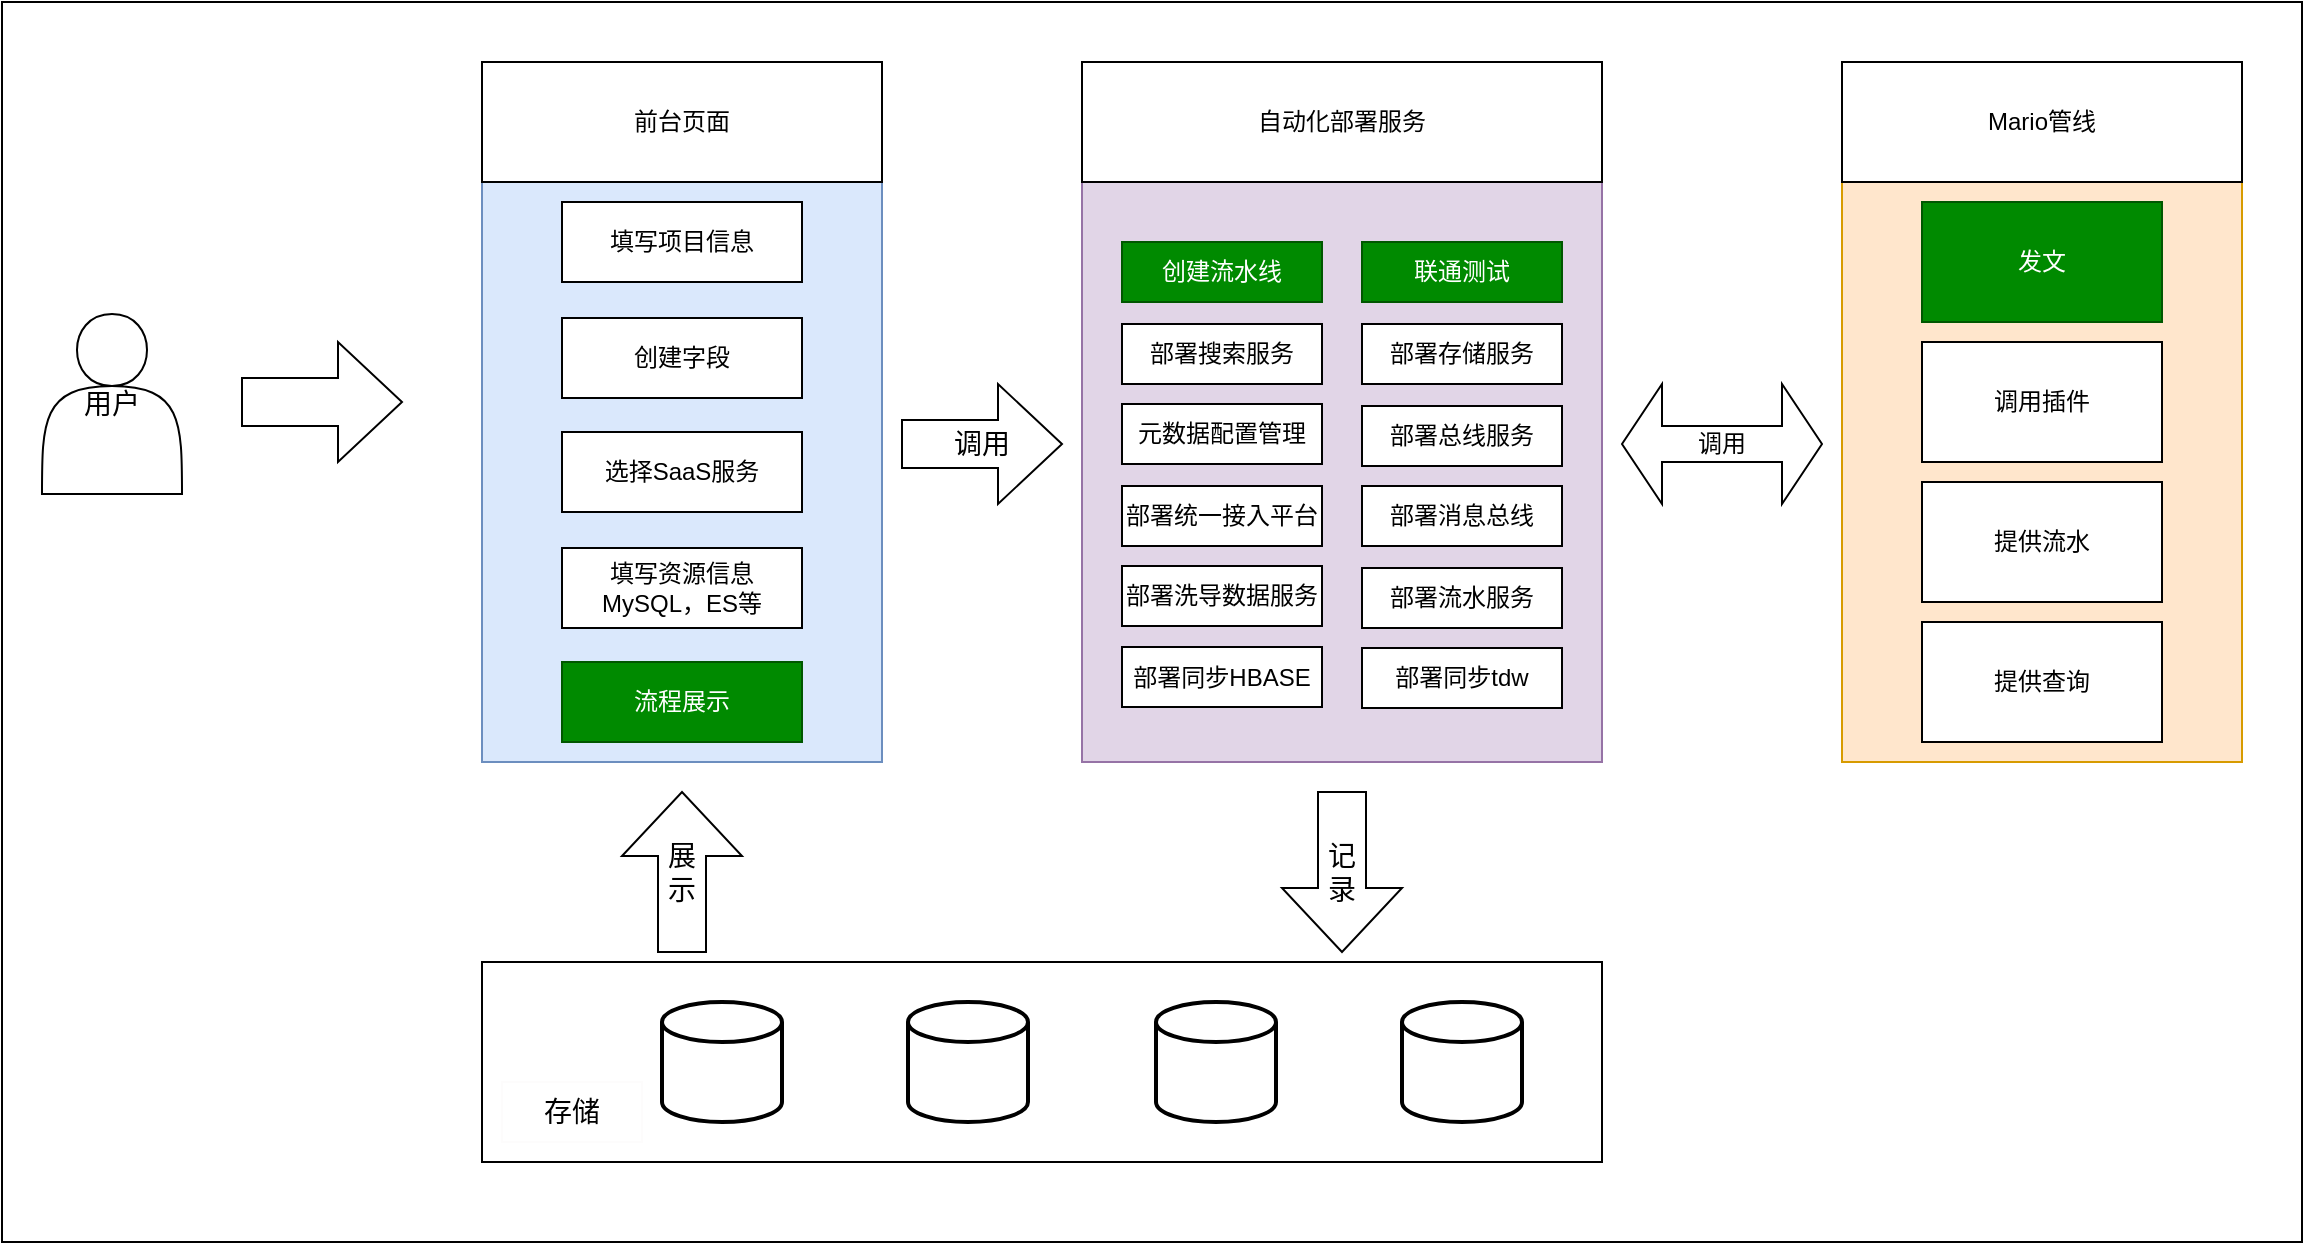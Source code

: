 <mxfile version="20.8.23" type="github">
  <diagram name="第 1 页" id="7Qxi7z5GC7w4-M589s5D">
    <mxGraphModel dx="2901" dy="1068" grid="1" gridSize="10" guides="1" tooltips="1" connect="1" arrows="1" fold="1" page="1" pageScale="1" pageWidth="827" pageHeight="1169" math="0" shadow="0">
      <root>
        <mxCell id="0" />
        <mxCell id="1" parent="0" />
        <mxCell id="_kFgn9LZUGFgWfMUyYxr-3" value="" style="rounded=0;whiteSpace=wrap;html=1;" vertex="1" parent="1">
          <mxGeometry x="-360" y="190" width="1150" height="620" as="geometry" />
        </mxCell>
        <mxCell id="2k76CA688WyTweDdNDIr-2" value="" style="rounded=0;whiteSpace=wrap;html=1;fillColor=#dae8fc;strokeColor=#6c8ebf;" parent="1" vertex="1">
          <mxGeometry x="-120" y="280" width="200" height="290" as="geometry" />
        </mxCell>
        <mxCell id="2k76CA688WyTweDdNDIr-3" value="填写项目信息" style="rounded=0;whiteSpace=wrap;html=1;strokeWidth=1;" parent="1" vertex="1">
          <mxGeometry x="-80" y="290" width="120" height="40" as="geometry" />
        </mxCell>
        <mxCell id="2k76CA688WyTweDdNDIr-4" value="创建字段" style="rounded=0;whiteSpace=wrap;html=1;strokeWidth=1;" parent="1" vertex="1">
          <mxGeometry x="-80" y="348" width="120" height="40" as="geometry" />
        </mxCell>
        <mxCell id="2k76CA688WyTweDdNDIr-5" value="选择SaaS服务" style="rounded=0;whiteSpace=wrap;html=1;strokeWidth=1;" parent="1" vertex="1">
          <mxGeometry x="-80" y="405" width="120" height="40" as="geometry" />
        </mxCell>
        <mxCell id="2k76CA688WyTweDdNDIr-6" value="填写资源信息&lt;br&gt;MySQL，ES等" style="rounded=0;whiteSpace=wrap;html=1;strokeWidth=1;" parent="1" vertex="1">
          <mxGeometry x="-80" y="463" width="120" height="40" as="geometry" />
        </mxCell>
        <mxCell id="2k76CA688WyTweDdNDIr-7" value="" style="rounded=0;whiteSpace=wrap;html=1;fillColor=#e1d5e7;strokeColor=#9673a6;" parent="1" vertex="1">
          <mxGeometry x="180" y="280" width="260" height="290" as="geometry" />
        </mxCell>
        <mxCell id="2k76CA688WyTweDdNDIr-8" value="创建流水线" style="rounded=0;whiteSpace=wrap;html=1;fillColor=#008a00;strokeColor=#005700;fontColor=#ffffff;" parent="1" vertex="1">
          <mxGeometry x="200" y="310" width="100" height="30" as="geometry" />
        </mxCell>
        <mxCell id="2k76CA688WyTweDdNDIr-10" value="部署存储服务" style="rounded=0;whiteSpace=wrap;html=1;" parent="1" vertex="1">
          <mxGeometry x="320" y="351" width="100" height="30" as="geometry" />
        </mxCell>
        <mxCell id="2k76CA688WyTweDdNDIr-11" value="部署搜索服务" style="rounded=0;whiteSpace=wrap;html=1;" parent="1" vertex="1">
          <mxGeometry x="200" y="351" width="100" height="30" as="geometry" />
        </mxCell>
        <mxCell id="2k76CA688WyTweDdNDIr-12" value="部署总线服务" style="rounded=0;whiteSpace=wrap;html=1;" parent="1" vertex="1">
          <mxGeometry x="320" y="392" width="100" height="30" as="geometry" />
        </mxCell>
        <mxCell id="2k76CA688WyTweDdNDIr-13" value="元数据配置管理" style="rounded=0;whiteSpace=wrap;html=1;" parent="1" vertex="1">
          <mxGeometry x="200" y="391" width="100" height="30" as="geometry" />
        </mxCell>
        <mxCell id="2k76CA688WyTweDdNDIr-14" value="部署消息总线" style="rounded=0;whiteSpace=wrap;html=1;" parent="1" vertex="1">
          <mxGeometry x="320" y="432" width="100" height="30" as="geometry" />
        </mxCell>
        <mxCell id="2k76CA688WyTweDdNDIr-15" value="部署统一接入平台" style="rounded=0;whiteSpace=wrap;html=1;" parent="1" vertex="1">
          <mxGeometry x="200" y="432" width="100" height="30" as="geometry" />
        </mxCell>
        <mxCell id="2k76CA688WyTweDdNDIr-16" value="部署流水服务" style="rounded=0;whiteSpace=wrap;html=1;" parent="1" vertex="1">
          <mxGeometry x="320" y="473" width="100" height="30" as="geometry" />
        </mxCell>
        <mxCell id="2k76CA688WyTweDdNDIr-17" value="部署洗导数据服务" style="rounded=0;whiteSpace=wrap;html=1;" parent="1" vertex="1">
          <mxGeometry x="200" y="472" width="100" height="30" as="geometry" />
        </mxCell>
        <mxCell id="2k76CA688WyTweDdNDIr-18" value="部署同步tdw" style="rounded=0;whiteSpace=wrap;html=1;" parent="1" vertex="1">
          <mxGeometry x="320" y="513" width="100" height="30" as="geometry" />
        </mxCell>
        <mxCell id="2k76CA688WyTweDdNDIr-19" value="部署同步HBASE" style="rounded=0;whiteSpace=wrap;html=1;" parent="1" vertex="1">
          <mxGeometry x="200" y="512.5" width="100" height="30" as="geometry" />
        </mxCell>
        <mxCell id="2k76CA688WyTweDdNDIr-20" value="联通测试" style="rounded=0;whiteSpace=wrap;html=1;fillColor=#008a00;strokeColor=#005700;fontColor=#ffffff;" parent="1" vertex="1">
          <mxGeometry x="320" y="310" width="100" height="30" as="geometry" />
        </mxCell>
        <mxCell id="2k76CA688WyTweDdNDIr-21" value="前台页面" style="rounded=0;whiteSpace=wrap;html=1;" parent="1" vertex="1">
          <mxGeometry x="-120" y="220" width="200" height="60" as="geometry" />
        </mxCell>
        <mxCell id="2k76CA688WyTweDdNDIr-22" value="自动化部署服务" style="rounded=0;whiteSpace=wrap;html=1;" parent="1" vertex="1">
          <mxGeometry x="180" y="220" width="260" height="60" as="geometry" />
        </mxCell>
        <mxCell id="2k76CA688WyTweDdNDIr-37" value="" style="rounded=0;whiteSpace=wrap;html=1;fillColor=#ffe6cc;strokeColor=#d79b00;" parent="1" vertex="1">
          <mxGeometry x="560" y="280" width="200" height="290" as="geometry" />
        </mxCell>
        <mxCell id="2k76CA688WyTweDdNDIr-38" value="发文" style="rounded=0;whiteSpace=wrap;html=1;fillColor=#008a00;fontColor=#ffffff;strokeColor=#005700;" parent="1" vertex="1">
          <mxGeometry x="600" y="290" width="120" height="60" as="geometry" />
        </mxCell>
        <mxCell id="2k76CA688WyTweDdNDIr-39" value="调用插件" style="rounded=0;whiteSpace=wrap;html=1;" parent="1" vertex="1">
          <mxGeometry x="600" y="360" width="120" height="60" as="geometry" />
        </mxCell>
        <mxCell id="2k76CA688WyTweDdNDIr-40" value="提供流水" style="rounded=0;whiteSpace=wrap;html=1;" parent="1" vertex="1">
          <mxGeometry x="600" y="430" width="120" height="60" as="geometry" />
        </mxCell>
        <mxCell id="2k76CA688WyTweDdNDIr-41" value="提供查询" style="rounded=0;whiteSpace=wrap;html=1;" parent="1" vertex="1">
          <mxGeometry x="600" y="500" width="120" height="60" as="geometry" />
        </mxCell>
        <mxCell id="2k76CA688WyTweDdNDIr-42" value="Mario管线" style="rounded=0;whiteSpace=wrap;html=1;" parent="1" vertex="1">
          <mxGeometry x="560" y="220" width="200" height="60" as="geometry" />
        </mxCell>
        <mxCell id="2k76CA688WyTweDdNDIr-43" value="流程展示" style="rounded=0;whiteSpace=wrap;html=1;strokeWidth=1;fillColor=#008a00;fontColor=#ffffff;strokeColor=#005700;" parent="1" vertex="1">
          <mxGeometry x="-80" y="520" width="120" height="40" as="geometry" />
        </mxCell>
        <mxCell id="2k76CA688WyTweDdNDIr-44" value="用户" style="shape=actor;whiteSpace=wrap;html=1;strokeWidth=1;fontSize=14;" parent="1" vertex="1">
          <mxGeometry x="-340" y="346" width="70" height="90" as="geometry" />
        </mxCell>
        <mxCell id="2k76CA688WyTweDdNDIr-45" value="调用" style="shape=singleArrow;whiteSpace=wrap;html=1;arrowWidth=0.4;arrowSize=0.4;fontSize=14;strokeWidth=1;" parent="1" vertex="1">
          <mxGeometry x="90" y="381" width="80" height="60" as="geometry" />
        </mxCell>
        <mxCell id="2k76CA688WyTweDdNDIr-49" value="" style="shape=singleArrow;whiteSpace=wrap;html=1;arrowWidth=0.4;arrowSize=0.4;fontSize=14;strokeWidth=1;" parent="1" vertex="1">
          <mxGeometry x="-240" y="360" width="80" height="60" as="geometry" />
        </mxCell>
        <mxCell id="2k76CA688WyTweDdNDIr-53" value="" style="rounded=0;whiteSpace=wrap;html=1;strokeWidth=1;fontSize=14;" parent="1" vertex="1">
          <mxGeometry x="-120" y="670" width="560" height="100" as="geometry" />
        </mxCell>
        <mxCell id="2k76CA688WyTweDdNDIr-56" value="" style="strokeWidth=2;html=1;shape=mxgraph.flowchart.database;whiteSpace=wrap;fontSize=14;" parent="1" vertex="1">
          <mxGeometry x="-30" y="690" width="60" height="60" as="geometry" />
        </mxCell>
        <mxCell id="2k76CA688WyTweDdNDIr-57" value="" style="strokeWidth=2;html=1;shape=mxgraph.flowchart.database;whiteSpace=wrap;fontSize=14;" parent="1" vertex="1">
          <mxGeometry x="93" y="690" width="60" height="60" as="geometry" />
        </mxCell>
        <mxCell id="2k76CA688WyTweDdNDIr-58" value="" style="strokeWidth=2;html=1;shape=mxgraph.flowchart.database;whiteSpace=wrap;fontSize=14;" parent="1" vertex="1">
          <mxGeometry x="217" y="690" width="60" height="60" as="geometry" />
        </mxCell>
        <mxCell id="2k76CA688WyTweDdNDIr-59" value="" style="strokeWidth=2;html=1;shape=mxgraph.flowchart.database;whiteSpace=wrap;fontSize=14;" parent="1" vertex="1">
          <mxGeometry x="340" y="690" width="60" height="60" as="geometry" />
        </mxCell>
        <mxCell id="2k76CA688WyTweDdNDIr-60" value="存储" style="rounded=0;whiteSpace=wrap;html=1;strokeWidth=1;fontSize=14;strokeColor=#fdfcfc;" parent="1" vertex="1">
          <mxGeometry x="-110" y="730" width="70" height="30" as="geometry" />
        </mxCell>
        <mxCell id="2k76CA688WyTweDdNDIr-61" value="记&lt;br&gt;录" style="shape=singleArrow;whiteSpace=wrap;html=1;arrowWidth=0.4;arrowSize=0.4;fontSize=14;strokeWidth=1;direction=south;" parent="1" vertex="1">
          <mxGeometry x="280" y="585" width="60" height="80" as="geometry" />
        </mxCell>
        <mxCell id="2k76CA688WyTweDdNDIr-62" value="展&lt;br&gt;示" style="shape=singleArrow;whiteSpace=wrap;html=1;arrowWidth=0.4;arrowSize=0.4;fontSize=14;strokeWidth=1;direction=north;" parent="1" vertex="1">
          <mxGeometry x="-50" y="585" width="60" height="80" as="geometry" />
        </mxCell>
        <mxCell id="_kFgn9LZUGFgWfMUyYxr-1" value="调用" style="shape=doubleArrow;whiteSpace=wrap;html=1;" vertex="1" parent="1">
          <mxGeometry x="450" y="381" width="100" height="60" as="geometry" />
        </mxCell>
      </root>
    </mxGraphModel>
  </diagram>
</mxfile>
